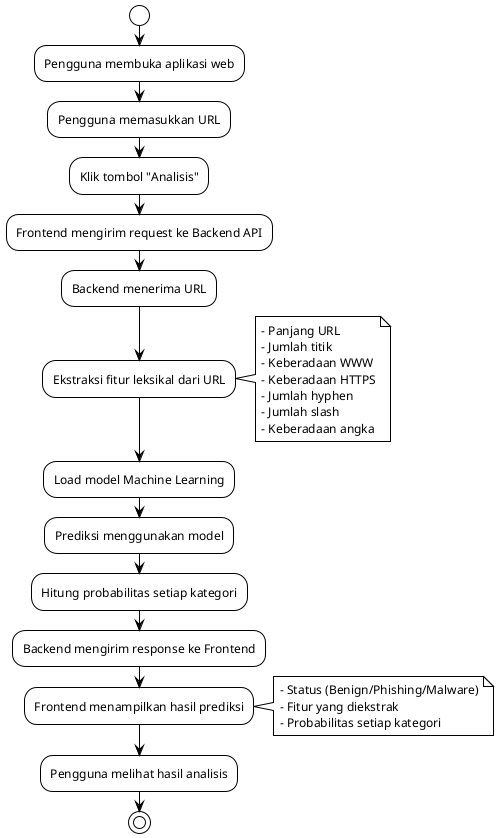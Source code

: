 @startuml
!theme plain
skinparam defaultFontName Times New Roman
skinparam defaultFontSize 12

start

:Pengguna membuka aplikasi web;

:Pengguna memasukkan URL;

:Klik tombol "Analisis";

:Frontend mengirim request ke Backend API;

:Backend menerima URL;

:Ekstraksi fitur leksikal dari URL;
note right
  - Panjang URL
  - Jumlah titik
  - Keberadaan WWW
  - Keberadaan HTTPS
  - Jumlah hyphen
  - Jumlah slash
  - Keberadaan angka
end note

:Load model Machine Learning;

:Prediksi menggunakan model;

:Hitung probabilitas setiap kategori;

:Backend mengirim response ke Frontend;

:Frontend menampilkan hasil prediksi;
note right
  - Status (Benign/Phishing/Malware)
  - Fitur yang diekstrak
  - Probabilitas setiap kategori
end note

:Pengguna melihat hasil analisis;

stop

@enduml
